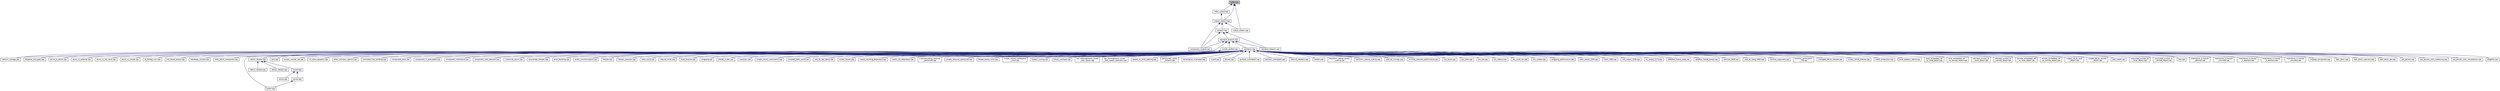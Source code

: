 digraph "buffer.hpp"
{
  edge [fontname="Helvetica",fontsize="10",labelfontname="Helvetica",labelfontsize="10"];
  node [fontname="Helvetica",fontsize="10",shape=record];
  Node111 [label="buffer.hpp",height=0.2,width=0.4,color="black", fillcolor="grey75", style="filled", fontcolor="black"];
  Node111 -> Node112 [dir="back",color="midnightblue",fontsize="10",style="solid",fontname="Helvetica"];
  Node112 [label="order_output.hpp",height=0.2,width=0.4,color="black", fillcolor="white", style="filled",URL="$da/d4f/order__output_8hpp.html"];
  Node112 -> Node113 [dir="back",color="midnightblue",fontsize="10",style="solid",fontname="Helvetica"];
  Node113 [label="output_stream.hpp",height=0.2,width=0.4,color="black", fillcolor="white", style="filled",URL="$d6/db5/output__stream_8hpp.html"];
  Node113 -> Node114 [dir="back",color="midnightblue",fontsize="10",style="solid",fontname="Helvetica"];
  Node114 [label="ostream.hpp",height=0.2,width=0.4,color="black", fillcolor="white", style="filled",URL="$d1/d38/ostream_8hpp.html"];
  Node114 -> Node115 [dir="back",color="midnightblue",fontsize="10",style="solid",fontname="Helvetica"];
  Node115 [label="standard_streams.hpp",height=0.2,width=0.4,color="black", fillcolor="white", style="filled",URL="$db/d16/standard__streams_8hpp.html"];
  Node115 -> Node116 [dir="back",color="midnightblue",fontsize="10",style="solid",fontname="Helvetica"];
  Node116 [label="iostreams.hpp",height=0.2,width=0.4,color="black", fillcolor="white", style="filled",URL="$de/d22/iostreams_8hpp.html"];
  Node116 -> Node117 [dir="back",color="midnightblue",fontsize="10",style="solid",fontname="Helvetica"];
  Node117 [label="allgather.cpp",height=0.2,width=0.4,color="black", fillcolor="white", style="filled",URL="$d7/d06/allgather_8cpp.html"];
  Node116 -> Node118 [dir="back",color="midnightblue",fontsize="10",style="solid",fontname="Helvetica"];
  Node118 [label="allgather_and_gate.cpp",height=0.2,width=0.4,color="black", fillcolor="white", style="filled",URL="$d1/d56/allgather__and__gate_8cpp.html"];
  Node116 -> Node119 [dir="back",color="midnightblue",fontsize="10",style="solid",fontname="Helvetica"];
  Node119 [label="async_io_action.cpp",height=0.2,width=0.4,color="black", fillcolor="white", style="filled",URL="$d3/df5/async__io__action_8cpp.html"];
  Node116 -> Node120 [dir="back",color="midnightblue",fontsize="10",style="solid",fontname="Helvetica"];
  Node120 [label="async_io_external.cpp",height=0.2,width=0.4,color="black", fillcolor="white", style="filled",URL="$da/d9a/async__io__external_8cpp.html"];
  Node116 -> Node121 [dir="back",color="midnightblue",fontsize="10",style="solid",fontname="Helvetica"];
  Node121 [label="async_io_low_level.cpp",height=0.2,width=0.4,color="black", fillcolor="white", style="filled",URL="$dc/d10/async__io__low__level_8cpp.html"];
  Node116 -> Node122 [dir="back",color="midnightblue",fontsize="10",style="solid",fontname="Helvetica"];
  Node122 [label="async_io_simple.cpp",height=0.2,width=0.4,color="black", fillcolor="white", style="filled",URL="$da/db7/async__io__simple_8cpp.html"];
  Node116 -> Node123 [dir="back",color="midnightblue",fontsize="10",style="solid",fontname="Helvetica"];
  Node123 [label="os_thread_num.cpp",height=0.2,width=0.4,color="black", fillcolor="white", style="filled",URL="$d2/dfb/os__thread__num_8cpp.html"];
  Node116 -> Node124 [dir="back",color="midnightblue",fontsize="10",style="solid",fontname="Helvetica"];
  Node124 [label="rnd_future_reduce.cpp",height=0.2,width=0.4,color="black", fillcolor="white", style="filled",URL="$d1/db5/rnd__future__reduce_8cpp.html"];
  Node116 -> Node125 [dir="back",color="midnightblue",fontsize="10",style="solid",fontname="Helvetica"];
  Node125 [label="heartbeat_console.cpp",height=0.2,width=0.4,color="black", fillcolor="white", style="filled",URL="$da/de8/heartbeat__console_8cpp.html"];
  Node116 -> Node126 [dir="back",color="midnightblue",fontsize="10",style="solid",fontname="Helvetica"];
  Node126 [label="hello_world_component.cpp",height=0.2,width=0.4,color="black", fillcolor="white", style="filled",URL="$d8/daa/hello__world__component_8cpp.html"];
  Node116 -> Node127 [dir="back",color="midnightblue",fontsize="10",style="solid",fontname="Helvetica"];
  Node127 [label="jacobi.cpp",height=0.2,width=0.4,color="black", fillcolor="white", style="filled",URL="$d2/d27/jacobi_8cpp.html"];
  Node116 -> Node128 [dir="back",color="midnightblue",fontsize="10",style="solid",fontname="Helvetica"];
  Node128 [label="stencil_iterator.hpp",height=0.2,width=0.4,color="black", fillcolor="white", style="filled",URL="$dc/d5c/server_2stencil__iterator_8hpp.html"];
  Node128 -> Node129 [dir="back",color="midnightblue",fontsize="10",style="solid",fontname="Helvetica"];
  Node129 [label="solver.hpp",height=0.2,width=0.4,color="black", fillcolor="white", style="filled",URL="$db/d9a/server_2solver_8hpp.html"];
  Node129 -> Node130 [dir="back",color="midnightblue",fontsize="10",style="solid",fontname="Helvetica"];
  Node130 [label="solver.hpp",height=0.2,width=0.4,color="black", fillcolor="white", style="filled",URL="$d2/d1c/solver_8hpp.html"];
  Node130 -> Node127 [dir="back",color="midnightblue",fontsize="10",style="solid",fontname="Helvetica"];
  Node129 -> Node131 [dir="back",color="midnightblue",fontsize="10",style="solid",fontname="Helvetica"];
  Node131 [label="solver.cpp",height=0.2,width=0.4,color="black", fillcolor="white", style="filled",URL="$d6/d94/solver_8cpp.html"];
  Node128 -> Node132 [dir="back",color="midnightblue",fontsize="10",style="solid",fontname="Helvetica"];
  Node132 [label="stencil_iterator.cpp",height=0.2,width=0.4,color="black", fillcolor="white", style="filled",URL="$d6/de1/server_2stencil__iterator_8cpp.html"];
  Node128 -> Node133 [dir="back",color="midnightblue",fontsize="10",style="solid",fontname="Helvetica"];
  Node133 [label="stencil_iterator.cpp",height=0.2,width=0.4,color="black", fillcolor="white", style="filled",URL="$d7/d71/stencil__iterator_8cpp.html"];
  Node116 -> Node134 [dir="back",color="midnightblue",fontsize="10",style="solid",fontname="Helvetica"];
  Node134 [label="grid.cpp",height=0.2,width=0.4,color="black", fillcolor="white", style="filled",URL="$d6/d1b/jacobi__component_2grid_8cpp.html"];
  Node116 -> Node135 [dir="back",color="midnightblue",fontsize="10",style="solid",fontname="Helvetica"];
  Node135 [label="access_counter_set.cpp",height=0.2,width=0.4,color="black", fillcolor="white", style="filled",URL="$dc/d52/access__counter__set_8cpp.html"];
  Node116 -> Node136 [dir="back",color="midnightblue",fontsize="10",style="solid",fontname="Helvetica"];
  Node136 [label="1d_wave_equation.cpp",height=0.2,width=0.4,color="black", fillcolor="white", style="filled",URL="$da/dab/1d__wave__equation_8cpp.html"];
  Node116 -> Node137 [dir="back",color="midnightblue",fontsize="10",style="solid",fontname="Helvetica"];
  Node137 [label="allow_unknown_options.cpp",height=0.2,width=0.4,color="black", fillcolor="white", style="filled",URL="$d9/dc9/allow__unknown__options_8cpp.html"];
  Node116 -> Node138 [dir="back",color="midnightblue",fontsize="10",style="solid",fontname="Helvetica"];
  Node138 [label="command_line_handling.cpp",height=0.2,width=0.4,color="black", fillcolor="white", style="filled",URL="$d4/d05/examples_2quickstart_2command__line__handling_8cpp.html"];
  Node116 -> Node139 [dir="back",color="midnightblue",fontsize="10",style="solid",fontname="Helvetica"];
  Node139 [label="component_ctors.cpp",height=0.2,width=0.4,color="black", fillcolor="white", style="filled",URL="$d3/d2a/component__ctors_8cpp.html"];
  Node116 -> Node140 [dir="back",color="midnightblue",fontsize="10",style="solid",fontname="Helvetica"];
  Node140 [label="component_in_executable.cpp",height=0.2,width=0.4,color="black", fillcolor="white", style="filled",URL="$d8/d4b/component__in__executable_8cpp.html"];
  Node116 -> Node141 [dir="back",color="midnightblue",fontsize="10",style="solid",fontname="Helvetica"];
  Node141 [label="component_inheritance.cpp",height=0.2,width=0.4,color="black", fillcolor="white", style="filled",URL="$d8/d55/component__inheritance_8cpp.html"];
  Node116 -> Node142 [dir="back",color="midnightblue",fontsize="10",style="solid",fontname="Helvetica"];
  Node142 [label="component_with_executor.cpp",height=0.2,width=0.4,color="black", fillcolor="white", style="filled",URL="$d4/d20/component__with__executor_8cpp.html"];
  Node116 -> Node143 [dir="back",color="midnightblue",fontsize="10",style="solid",fontname="Helvetica"];
  Node143 [label="customize_async.cpp",height=0.2,width=0.4,color="black", fillcolor="white", style="filled",URL="$d0/d82/customize__async_8cpp.html"];
  Node116 -> Node144 [dir="back",color="midnightblue",fontsize="10",style="solid",fontname="Helvetica"];
  Node144 [label="enumerate_threads.cpp",height=0.2,width=0.4,color="black", fillcolor="white", style="filled",URL="$d3/dd4/enumerate__threads_8cpp.html"];
  Node116 -> Node145 [dir="back",color="midnightblue",fontsize="10",style="solid",fontname="Helvetica"];
  Node145 [label="error_handling.cpp",height=0.2,width=0.4,color="black", fillcolor="white", style="filled",URL="$d9/d96/error__handling_8cpp.html"];
  Node116 -> Node146 [dir="back",color="midnightblue",fontsize="10",style="solid",fontname="Helvetica"];
  Node146 [label="event_synchronization.cpp",height=0.2,width=0.4,color="black", fillcolor="white", style="filled",URL="$d0/d35/event__synchronization_8cpp.html"];
  Node116 -> Node147 [dir="back",color="midnightblue",fontsize="10",style="solid",fontname="Helvetica"];
  Node147 [label="fractals.cpp",height=0.2,width=0.4,color="black", fillcolor="white", style="filled",URL="$d8/d58/fractals_8cpp.html"];
  Node116 -> Node148 [dir="back",color="midnightblue",fontsize="10",style="solid",fontname="Helvetica"];
  Node148 [label="fractals_executor.cpp",height=0.2,width=0.4,color="black", fillcolor="white", style="filled",URL="$d9/da9/fractals__executor_8cpp.html"];
  Node116 -> Node149 [dir="back",color="midnightblue",fontsize="10",style="solid",fontname="Helvetica"];
  Node149 [label="hello_world.cpp",height=0.2,width=0.4,color="black", fillcolor="white", style="filled",URL="$d0/d67/hello__world_8cpp.html"];
  Node116 -> Node150 [dir="back",color="midnightblue",fontsize="10",style="solid",fontname="Helvetica"];
  Node150 [label="interval_timer.cpp",height=0.2,width=0.4,color="black", fillcolor="white", style="filled",URL="$de/df1/examples_2quickstart_2interval__timer_8cpp.html"];
  Node116 -> Node151 [dir="back",color="midnightblue",fontsize="10",style="solid",fontname="Helvetica"];
  Node151 [label="local_channel.cpp",height=0.2,width=0.4,color="black", fillcolor="white", style="filled",URL="$d0/d3e/local__channel_8cpp.html"];
  Node116 -> Node152 [dir="back",color="midnightblue",fontsize="10",style="solid",fontname="Helvetica"];
  Node152 [label="pingpong.cpp",height=0.2,width=0.4,color="black", fillcolor="white", style="filled",URL="$dd/d4d/pingpong_8cpp.html"];
  Node116 -> Node153 [dir="back",color="midnightblue",fontsize="10",style="solid",fontname="Helvetica"];
  Node153 [label="shared_mutex.cpp",height=0.2,width=0.4,color="black", fillcolor="white", style="filled",URL="$da/d0b/shared__mutex_8cpp.html"];
  Node116 -> Node154 [dir="back",color="midnightblue",fontsize="10",style="solid",fontname="Helvetica"];
  Node154 [label="sierpinski.cpp",height=0.2,width=0.4,color="black", fillcolor="white", style="filled",URL="$d3/d7e/sierpinski_8cpp.html"];
  Node116 -> Node155 [dir="back",color="midnightblue",fontsize="10",style="solid",fontname="Helvetica"];
  Node155 [label="simple_future_continuation.cpp",height=0.2,width=0.4,color="black", fillcolor="white", style="filled",URL="$d8/d3c/simple__future__continuation_8cpp.html"];
  Node116 -> Node156 [dir="back",color="midnightblue",fontsize="10",style="solid",fontname="Helvetica"];
  Node156 [label="simplest_hello_world.cpp",height=0.2,width=0.4,color="black", fillcolor="white", style="filled",URL="$d7/ddc/simplest__hello__world_8cpp.html"];
  Node116 -> Node157 [dir="back",color="midnightblue",fontsize="10",style="solid",fontname="Helvetica"];
  Node157 [label="sort_by_key_demo.cpp",height=0.2,width=0.4,color="black", fillcolor="white", style="filled",URL="$da/d20/sort__by__key__demo_8cpp.html"];
  Node116 -> Node158 [dir="back",color="midnightblue",fontsize="10",style="solid",fontname="Helvetica"];
  Node158 [label="timed_futures.cpp",height=0.2,width=0.4,color="black", fillcolor="white", style="filled",URL="$d6/d8d/timed__futures_8cpp.html"];
  Node116 -> Node159 [dir="back",color="midnightblue",fontsize="10",style="solid",fontname="Helvetica"];
  Node159 [label="vector_counting_dotproduct.cpp",height=0.2,width=0.4,color="black", fillcolor="white", style="filled",URL="$df/de9/vector__counting__dotproduct_8cpp.html"];
  Node116 -> Node160 [dir="back",color="midnightblue",fontsize="10",style="solid",fontname="Helvetica"];
  Node160 [label="vector_zip_dotproduct.cpp",height=0.2,width=0.4,color="black", fillcolor="white", style="filled",URL="$dc/d18/vector__zip__dotproduct_8cpp.html"];
  Node116 -> Node161 [dir="back",color="midnightblue",fontsize="10",style="solid",fontname="Helvetica"];
  Node161 [label="oversubscribing_resource\l_partitioner.cpp",height=0.2,width=0.4,color="black", fillcolor="white", style="filled",URL="$dd/dee/oversubscribing__resource__partitioner_8cpp.html"];
  Node116 -> Node162 [dir="back",color="midnightblue",fontsize="10",style="solid",fontname="Helvetica"];
  Node162 [label="simple_resource_partitioner.cpp",height=0.2,width=0.4,color="black", fillcolor="white", style="filled",URL="$d5/df9/simple__resource__partitioner_8cpp.html"];
  Node116 -> Node163 [dir="back",color="midnightblue",fontsize="10",style="solid",fontname="Helvetica"];
  Node163 [label="thread_aware_timer.cpp",height=0.2,width=0.4,color="black", fillcolor="white", style="filled",URL="$df/d11/examples_2thread__aware__timer_2thread__aware__timer_8cpp.html"];
  Node116 -> Node164 [dir="back",color="midnightblue",fontsize="10",style="solid",fontname="Helvetica"];
  Node164 [label="simple_central_tuplespace\l_client.cpp",height=0.2,width=0.4,color="black", fillcolor="white", style="filled",URL="$d1/d7b/simple__central__tuplespace__client_8cpp.html"];
  Node116 -> Node165 [dir="back",color="midnightblue",fontsize="10",style="solid",fontname="Helvetica"];
  Node165 [label="foreach_scaling.cpp",height=0.2,width=0.4,color="black", fillcolor="white", style="filled",URL="$d4/d94/foreach__scaling_8cpp.html"];
  Node116 -> Node166 [dir="back",color="midnightblue",fontsize="10",style="solid",fontname="Helvetica"];
  Node166 [label="future_overhead.cpp",height=0.2,width=0.4,color="black", fillcolor="white", style="filled",URL="$d3/d79/future__overhead_8cpp.html"];
  Node116 -> Node167 [dir="back",color="midnightblue",fontsize="10",style="solid",fontname="Helvetica"];
  Node167 [label="hpx_heterogeneous_timed\l_task_spawn.cpp",height=0.2,width=0.4,color="black", fillcolor="white", style="filled",URL="$dd/d27/hpx__heterogeneous__timed__task__spawn_8cpp.html"];
  Node116 -> Node168 [dir="back",color="midnightblue",fontsize="10",style="solid",fontname="Helvetica"];
  Node168 [label="hpx_homogeneous_timed\l_task_spawn_executors.cpp",height=0.2,width=0.4,color="black", fillcolor="white", style="filled",URL="$d1/d3b/hpx__homogeneous__timed__task__spawn__executors_8cpp.html"];
  Node116 -> Node169 [dir="back",color="midnightblue",fontsize="10",style="solid",fontname="Helvetica"];
  Node169 [label="parent_vs_child_stealing.cpp",height=0.2,width=0.4,color="black", fillcolor="white", style="filled",URL="$d2/d07/parent__vs__child__stealing_8cpp.html"];
  Node116 -> Node170 [dir="back",color="midnightblue",fontsize="10",style="solid",fontname="Helvetica"];
  Node170 [label="partitioned_vector\l_foreach.cpp",height=0.2,width=0.4,color="black", fillcolor="white", style="filled",URL="$df/d5f/partitioned__vector__foreach_8cpp.html"];
  Node116 -> Node171 [dir="back",color="midnightblue",fontsize="10",style="solid",fontname="Helvetica"];
  Node171 [label="serialization_overhead.cpp",height=0.2,width=0.4,color="black", fillcolor="white", style="filled",URL="$d3/df8/serialization__overhead_8cpp.html"];
  Node116 -> Node172 [dir="back",color="midnightblue",fontsize="10",style="solid",fontname="Helvetica"];
  Node172 [label="sizeof.cpp",height=0.2,width=0.4,color="black", fillcolor="white", style="filled",URL="$d3/d0f/sizeof_8cpp.html"];
  Node116 -> Node173 [dir="back",color="midnightblue",fontsize="10",style="solid",fontname="Helvetica"];
  Node173 [label="skynet.cpp",height=0.2,width=0.4,color="black", fillcolor="white", style="filled",URL="$d0/dc3/skynet_8cpp.html"];
  Node116 -> Node174 [dir="back",color="midnightblue",fontsize="10",style="solid",fontname="Helvetica"];
  Node174 [label="spinlock_overhead1.cpp",height=0.2,width=0.4,color="black", fillcolor="white", style="filled",URL="$d0/d32/spinlock__overhead1_8cpp.html"];
  Node116 -> Node175 [dir="back",color="midnightblue",fontsize="10",style="solid",fontname="Helvetica"];
  Node175 [label="spinlock_overhead2.cpp",height=0.2,width=0.4,color="black", fillcolor="white", style="filled",URL="$de/d55/spinlock__overhead2_8cpp.html"];
  Node116 -> Node176 [dir="back",color="midnightblue",fontsize="10",style="solid",fontname="Helvetica"];
  Node176 [label="stencil3_iterators.cpp",height=0.2,width=0.4,color="black", fillcolor="white", style="filled",URL="$db/d9e/stencil3__iterators_8cpp.html"];
  Node116 -> Node177 [dir="back",color="midnightblue",fontsize="10",style="solid",fontname="Helvetica"];
  Node177 [label="stream.cpp",height=0.2,width=0.4,color="black", fillcolor="white", style="filled",URL="$da/d5f/stream_8cpp.html"];
  Node116 -> Node178 [dir="back",color="midnightblue",fontsize="10",style="solid",fontname="Helvetica"];
  Node178 [label="transform_reduce_binary\l_scaling.cpp",height=0.2,width=0.4,color="black", fillcolor="white", style="filled",URL="$d1/dae/transform__reduce__binary__scaling_8cpp.html"];
  Node116 -> Node179 [dir="back",color="midnightblue",fontsize="10",style="solid",fontname="Helvetica"];
  Node179 [label="transform_reduce_scaling.cpp",height=0.2,width=0.4,color="black", fillcolor="white", style="filled",URL="$db/d2a/transform__reduce__scaling_8cpp.html"];
  Node116 -> Node180 [dir="back",color="midnightblue",fontsize="10",style="solid",fontname="Helvetica"];
  Node180 [label="wait_all_timings.cpp",height=0.2,width=0.4,color="black", fillcolor="white", style="filled",URL="$d5/da1/wait__all__timings_8cpp.html"];
  Node116 -> Node181 [dir="back",color="midnightblue",fontsize="10",style="solid",fontname="Helvetica"];
  Node181 [label="minmax_element_performance.cpp",height=0.2,width=0.4,color="black", fillcolor="white", style="filled",URL="$d9/d93/minmax__element__performance_8cpp.html"];
  Node116 -> Node182 [dir="back",color="midnightblue",fontsize="10",style="solid",fontname="Helvetica"];
  Node182 [label="osu_bcast.cpp",height=0.2,width=0.4,color="black", fillcolor="white", style="filled",URL="$d3/dca/osu__bcast_8cpp.html"];
  Node116 -> Node183 [dir="back",color="midnightblue",fontsize="10",style="solid",fontname="Helvetica"];
  Node183 [label="osu_bibw.cpp",height=0.2,width=0.4,color="black", fillcolor="white", style="filled",URL="$d2/d04/osu__bibw_8cpp.html"];
  Node116 -> Node184 [dir="back",color="midnightblue",fontsize="10",style="solid",fontname="Helvetica"];
  Node184 [label="osu_bw.cpp",height=0.2,width=0.4,color="black", fillcolor="white", style="filled",URL="$d4/d20/osu__bw_8cpp.html"];
  Node116 -> Node185 [dir="back",color="midnightblue",fontsize="10",style="solid",fontname="Helvetica"];
  Node185 [label="osu_latency.cpp",height=0.2,width=0.4,color="black", fillcolor="white", style="filled",URL="$df/d58/osu__latency_8cpp.html"];
  Node116 -> Node186 [dir="back",color="midnightblue",fontsize="10",style="solid",fontname="Helvetica"];
  Node186 [label="osu_multi_lat.cpp",height=0.2,width=0.4,color="black", fillcolor="white", style="filled",URL="$d7/d91/osu__multi__lat_8cpp.html"];
  Node116 -> Node187 [dir="back",color="midnightblue",fontsize="10",style="solid",fontname="Helvetica"];
  Node187 [label="osu_scatter.cpp",height=0.2,width=0.4,color="black", fillcolor="white", style="filled",URL="$d4/d4c/osu__scatter_8cpp.html"];
  Node116 -> Node188 [dir="back",color="midnightblue",fontsize="10",style="solid",fontname="Helvetica"];
  Node188 [label="pingpong_performance.cpp",height=0.2,width=0.4,color="black", fillcolor="white", style="filled",URL="$de/d03/pingpong__performance_8cpp.html"];
  Node116 -> Node189 [dir="back",color="midnightblue",fontsize="10",style="solid",fontname="Helvetica"];
  Node189 [label="plain_action_1330.cpp",height=0.2,width=0.4,color="black", fillcolor="white", style="filled",URL="$d4/def/plain__action__1330_8cpp.html"];
  Node116 -> Node190 [dir="back",color="midnightblue",fontsize="10",style="solid",fontname="Helvetica"];
  Node190 [label="client_1950.cpp",height=0.2,width=0.4,color="black", fillcolor="white", style="filled",URL="$d0/d79/client__1950_8cpp.html"];
  Node116 -> Node191 [dir="back",color="midnightblue",fontsize="10",style="solid",fontname="Helvetica"];
  Node191 [label="lost_output_2236.cpp",height=0.2,width=0.4,color="black", fillcolor="white", style="filled",URL="$db/dd0/lost__output__2236_8cpp.html"];
  Node116 -> Node192 [dir="back",color="midnightblue",fontsize="10",style="solid",fontname="Helvetica"];
  Node192 [label="no_output_1173.cpp",height=0.2,width=0.4,color="black", fillcolor="white", style="filled",URL="$de/d67/no__output__1173_8cpp.html"];
  Node116 -> Node193 [dir="back",color="midnightblue",fontsize="10",style="solid",fontname="Helvetica"];
  Node193 [label="dataflow_future_swap.cpp",height=0.2,width=0.4,color="black", fillcolor="white", style="filled",URL="$dc/d8c/dataflow__future__swap_8cpp.html"];
  Node116 -> Node194 [dir="back",color="midnightblue",fontsize="10",style="solid",fontname="Helvetica"];
  Node194 [label="dataflow_future_swap2.cpp",height=0.2,width=0.4,color="black", fillcolor="white", style="filled",URL="$d1/db3/dataflow__future__swap2_8cpp.html"];
  Node116 -> Node195 [dir="back",color="midnightblue",fontsize="10",style="solid",fontname="Helvetica"];
  Node195 [label="promise_1620.cpp",height=0.2,width=0.4,color="black", fillcolor="white", style="filled",URL="$d2/d67/promise__1620_8cpp.html"];
  Node116 -> Node196 [dir="back",color="midnightblue",fontsize="10",style="solid",fontname="Helvetica"];
  Node196 [label="wait_all_hang_1946.cpp",height=0.2,width=0.4,color="black", fillcolor="white", style="filled",URL="$d5/d69/wait__all__hang__1946_8cpp.html"];
  Node116 -> Node197 [dir="back",color="midnightblue",fontsize="10",style="solid",fontname="Helvetica"];
  Node197 [label="function_argument.cpp",height=0.2,width=0.4,color="black", fillcolor="white", style="filled",URL="$db/da3/function__argument_8cpp.html"];
  Node116 -> Node198 [dir="back",color="midnightblue",fontsize="10",style="solid",fontname="Helvetica"];
  Node198 [label="function_serialization\l_728.cpp",height=0.2,width=0.4,color="black", fillcolor="white", style="filled",URL="$d8/db1/function__serialization__728_8cpp.html"];
  Node116 -> Node199 [dir="back",color="midnightblue",fontsize="10",style="solid",fontname="Helvetica"];
  Node199 [label="managed_refcnt_checker.cpp",height=0.2,width=0.4,color="black", fillcolor="white", style="filled",URL="$d7/d11/server_2managed__refcnt__checker_8cpp.html"];
  Node116 -> Node200 [dir="back",color="midnightblue",fontsize="10",style="solid",fontname="Helvetica"];
  Node200 [label="simple_refcnt_checker.cpp",height=0.2,width=0.4,color="black", fillcolor="white", style="filled",URL="$d7/d14/server_2simple__refcnt__checker_8cpp.html"];
  Node116 -> Node201 [dir="back",color="midnightblue",fontsize="10",style="solid",fontname="Helvetica"];
  Node201 [label="credit_exhaustion.cpp",height=0.2,width=0.4,color="black", fillcolor="white", style="filled",URL="$d6/d80/credit__exhaustion_8cpp.html"];
  Node116 -> Node202 [dir="back",color="midnightblue",fontsize="10",style="solid",fontname="Helvetica"];
  Node202 [label="local_address_rebind.cpp",height=0.2,width=0.4,color="black", fillcolor="white", style="filled",URL="$d1/d4f/local__address__rebind_8cpp.html"];
  Node116 -> Node203 [dir="back",color="midnightblue",fontsize="10",style="solid",fontname="Helvetica"];
  Node203 [label="local_embedded_ref\l_to_local_object.cpp",height=0.2,width=0.4,color="black", fillcolor="white", style="filled",URL="$d6/d54/local__embedded__ref__to__local__object_8cpp.html"];
  Node116 -> Node204 [dir="back",color="midnightblue",fontsize="10",style="solid",fontname="Helvetica"];
  Node204 [label="local_embedded_ref\l_to_remote_object.cpp",height=0.2,width=0.4,color="black", fillcolor="white", style="filled",URL="$d6/d34/local__embedded__ref__to__remote__object_8cpp.html"];
  Node116 -> Node205 [dir="back",color="midnightblue",fontsize="10",style="solid",fontname="Helvetica"];
  Node205 [label="refcnted_symbol_to\l_local_object.cpp",height=0.2,width=0.4,color="black", fillcolor="white", style="filled",URL="$d9/deb/refcnted__symbol__to__local__object_8cpp.html"];
  Node116 -> Node206 [dir="back",color="midnightblue",fontsize="10",style="solid",fontname="Helvetica"];
  Node206 [label="refcnted_symbol_to\l_remote_object.cpp",height=0.2,width=0.4,color="black", fillcolor="white", style="filled",URL="$dd/d20/refcnted__symbol__to__remote__object_8cpp.html"];
  Node116 -> Node207 [dir="back",color="midnightblue",fontsize="10",style="solid",fontname="Helvetica"];
  Node207 [label="remote_embedded_ref\l_to_local_object.cpp",height=0.2,width=0.4,color="black", fillcolor="white", style="filled",URL="$d4/ded/remote__embedded__ref__to__local__object_8cpp.html"];
  Node116 -> Node208 [dir="back",color="midnightblue",fontsize="10",style="solid",fontname="Helvetica"];
  Node208 [label="remote_embedded_ref\l_to_remote_object.cpp",height=0.2,width=0.4,color="black", fillcolor="white", style="filled",URL="$dc/dca/remote__embedded__ref__to__remote__object_8cpp.html"];
  Node116 -> Node209 [dir="back",color="midnightblue",fontsize="10",style="solid",fontname="Helvetica"];
  Node209 [label="scoped_ref_to_local\l_object.cpp",height=0.2,width=0.4,color="black", fillcolor="white", style="filled",URL="$d6/da4/scoped__ref__to__local__object_8cpp.html"];
  Node116 -> Node210 [dir="back",color="midnightblue",fontsize="10",style="solid",fontname="Helvetica"];
  Node210 [label="scoped_ref_to_remote\l_object.cpp",height=0.2,width=0.4,color="black", fillcolor="white", style="filled",URL="$de/d85/scoped__ref__to__remote__object_8cpp.html"];
  Node116 -> Node211 [dir="back",color="midnightblue",fontsize="10",style="solid",fontname="Helvetica"];
  Node211 [label="split_credit.cpp",height=0.2,width=0.4,color="black", fillcolor="white", style="filled",URL="$dc/d1c/split__credit_8cpp.html"];
  Node116 -> Node212 [dir="back",color="midnightblue",fontsize="10",style="solid",fontname="Helvetica"];
  Node212 [label="uncounted_symbol_to\l_local_object.cpp",height=0.2,width=0.4,color="black", fillcolor="white", style="filled",URL="$de/d5f/uncounted__symbol__to__local__object_8cpp.html"];
  Node116 -> Node213 [dir="back",color="midnightblue",fontsize="10",style="solid",fontname="Helvetica"];
  Node213 [label="uncounted_symbol_to\l_remote_object.cpp",height=0.2,width=0.4,color="black", fillcolor="white", style="filled",URL="$d5/d86/uncounted__symbol__to__remote__object_8cpp.html"];
  Node116 -> Node214 [dir="back",color="midnightblue",fontsize="10",style="solid",fontname="Helvetica"];
  Node214 [label="test.cpp",height=0.2,width=0.4,color="black", fillcolor="white", style="filled",URL="$df/dac/test_8cpp.html"];
  Node116 -> Node215 [dir="back",color="midnightblue",fontsize="10",style="solid",fontname="Helvetica"];
  Node215 [label="inheritance_2_classes\l_abstract.cpp",height=0.2,width=0.4,color="black", fillcolor="white", style="filled",URL="$dd/d8e/inheritance__2__classes__abstract_8cpp.html"];
  Node116 -> Node216 [dir="back",color="midnightblue",fontsize="10",style="solid",fontname="Helvetica"];
  Node216 [label="inheritance_2_classes\l_concrete.cpp",height=0.2,width=0.4,color="black", fillcolor="white", style="filled",URL="$d8/dc5/inheritance__2__classes__concrete_8cpp.html"];
  Node116 -> Node217 [dir="back",color="midnightblue",fontsize="10",style="solid",fontname="Helvetica"];
  Node217 [label="inheritance_3_classes\l_1_abstract.cpp",height=0.2,width=0.4,color="black", fillcolor="white", style="filled",URL="$dc/dfb/inheritance__3__classes__1__abstract_8cpp.html"];
  Node116 -> Node218 [dir="back",color="midnightblue",fontsize="10",style="solid",fontname="Helvetica"];
  Node218 [label="inheritance_3_classes\l_2_abstract.cpp",height=0.2,width=0.4,color="black", fillcolor="white", style="filled",URL="$dd/d34/inheritance__3__classes__2__abstract_8cpp.html"];
  Node116 -> Node219 [dir="back",color="midnightblue",fontsize="10",style="solid",fontname="Helvetica"];
  Node219 [label="inheritance_3_classes\l_concrete.cpp",height=0.2,width=0.4,color="black", fillcolor="white", style="filled",URL="$de/d09/inheritance__3__classes__concrete_8cpp.html"];
  Node116 -> Node220 [dir="back",color="midnightblue",fontsize="10",style="solid",fontname="Helvetica"];
  Node220 [label="migrate_component.cpp",height=0.2,width=0.4,color="black", fillcolor="white", style="filled",URL="$dc/d78/migrate__component_8cpp.html"];
  Node116 -> Node221 [dir="back",color="midnightblue",fontsize="10",style="solid",fontname="Helvetica"];
  Node221 [label="task_block.cpp",height=0.2,width=0.4,color="black", fillcolor="white", style="filled",URL="$d8/d7d/task__block_8cpp.html"];
  Node116 -> Node222 [dir="back",color="midnightblue",fontsize="10",style="solid",fontname="Helvetica"];
  Node222 [label="task_block_executor.cpp",height=0.2,width=0.4,color="black", fillcolor="white", style="filled",URL="$d7/df6/task__block__executor_8cpp.html"];
  Node116 -> Node223 [dir="back",color="midnightblue",fontsize="10",style="solid",fontname="Helvetica"];
  Node223 [label="task_block_par.cpp",height=0.2,width=0.4,color="black", fillcolor="white", style="filled",URL="$d9/df1/task__block__par_8cpp.html"];
  Node116 -> Node224 [dir="back",color="midnightblue",fontsize="10",style="solid",fontname="Helvetica"];
  Node224 [label="put_parcels.cpp",height=0.2,width=0.4,color="black", fillcolor="white", style="filled",URL="$df/d23/put__parcels_8cpp.html"];
  Node116 -> Node225 [dir="back",color="midnightblue",fontsize="10",style="solid",fontname="Helvetica"];
  Node225 [label="put_parcels_with_coalescing.cpp",height=0.2,width=0.4,color="black", fillcolor="white", style="filled",URL="$d6/dca/put__parcels__with__coalescing_8cpp.html"];
  Node116 -> Node226 [dir="back",color="midnightblue",fontsize="10",style="solid",fontname="Helvetica"];
  Node226 [label="put_parcels_with_compression.cpp",height=0.2,width=0.4,color="black", fillcolor="white", style="filled",URL="$df/d62/put__parcels__with__compression_8cpp.html"];
  Node115 -> Node227 [dir="back",color="midnightblue",fontsize="10",style="solid",fontname="Helvetica"];
  Node227 [label="component_module.cpp",height=0.2,width=0.4,color="black", fillcolor="white", style="filled",URL="$da/d41/iostreams_2component__module_8cpp.html"];
  Node115 -> Node228 [dir="back",color="midnightblue",fontsize="10",style="solid",fontname="Helvetica"];
  Node228 [label="standard_streams.cpp",height=0.2,width=0.4,color="black", fillcolor="white", style="filled",URL="$da/d60/standard__streams_8cpp.html"];
  Node115 -> Node229 [dir="back",color="midnightblue",fontsize="10",style="solid",fontname="Helvetica"];
  Node229 [label="network_storage.cpp",height=0.2,width=0.4,color="black", fillcolor="white", style="filled",URL="$db/daa/network__storage_8cpp.html"];
  Node115 -> Node230 [dir="back",color="midnightblue",fontsize="10",style="solid",fontname="Helvetica"];
  Node230 [label="simple_profiler.hpp",height=0.2,width=0.4,color="black", fillcolor="white", style="filled",URL="$d8/d02/simple__profiler_8hpp.html"];
  Node230 -> Node229 [dir="back",color="midnightblue",fontsize="10",style="solid",fontname="Helvetica"];
  Node114 -> Node227 [dir="back",color="midnightblue",fontsize="10",style="solid",fontname="Helvetica"];
  Node114 -> Node228 [dir="back",color="midnightblue",fontsize="10",style="solid",fontname="Helvetica"];
  Node113 -> Node227 [dir="back",color="midnightblue",fontsize="10",style="solid",fontname="Helvetica"];
  Node113 -> Node231 [dir="back",color="midnightblue",fontsize="10",style="solid",fontname="Helvetica"];
  Node231 [label="output_stream.cpp",height=0.2,width=0.4,color="black", fillcolor="white", style="filled",URL="$d9/d9b/output__stream_8cpp.html"];
  Node111 -> Node113 [dir="back",color="midnightblue",fontsize="10",style="solid",fontname="Helvetica"];
  Node111 -> Node231 [dir="back",color="midnightblue",fontsize="10",style="solid",fontname="Helvetica"];
}
